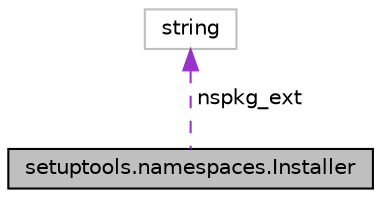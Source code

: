 digraph "setuptools.namespaces.Installer"
{
 // LATEX_PDF_SIZE
  edge [fontname="Helvetica",fontsize="10",labelfontname="Helvetica",labelfontsize="10"];
  node [fontname="Helvetica",fontsize="10",shape=record];
  Node1 [label="setuptools.namespaces.Installer",height=0.2,width=0.4,color="black", fillcolor="grey75", style="filled", fontcolor="black",tooltip=" "];
  Node2 -> Node1 [dir="back",color="darkorchid3",fontsize="10",style="dashed",label=" nspkg_ext" ];
  Node2 [label="string",height=0.2,width=0.4,color="grey75", fillcolor="white", style="filled",tooltip=" "];
}
